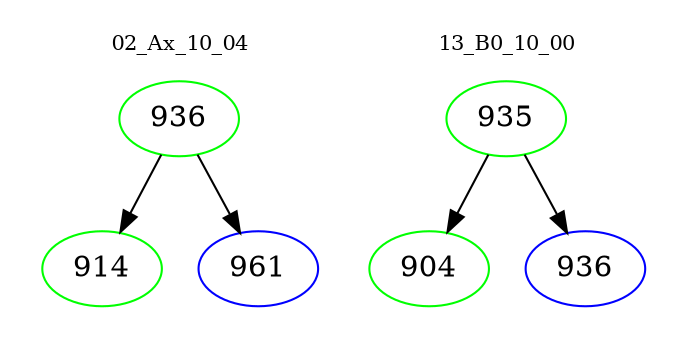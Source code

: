 digraph{
subgraph cluster_0 {
color = white
label = "02_Ax_10_04";
fontsize=10;
T0_936 [label="936", color="green"]
T0_936 -> T0_914 [color="black"]
T0_914 [label="914", color="green"]
T0_936 -> T0_961 [color="black"]
T0_961 [label="961", color="blue"]
}
subgraph cluster_1 {
color = white
label = "13_B0_10_00";
fontsize=10;
T1_935 [label="935", color="green"]
T1_935 -> T1_904 [color="black"]
T1_904 [label="904", color="green"]
T1_935 -> T1_936 [color="black"]
T1_936 [label="936", color="blue"]
}
}
